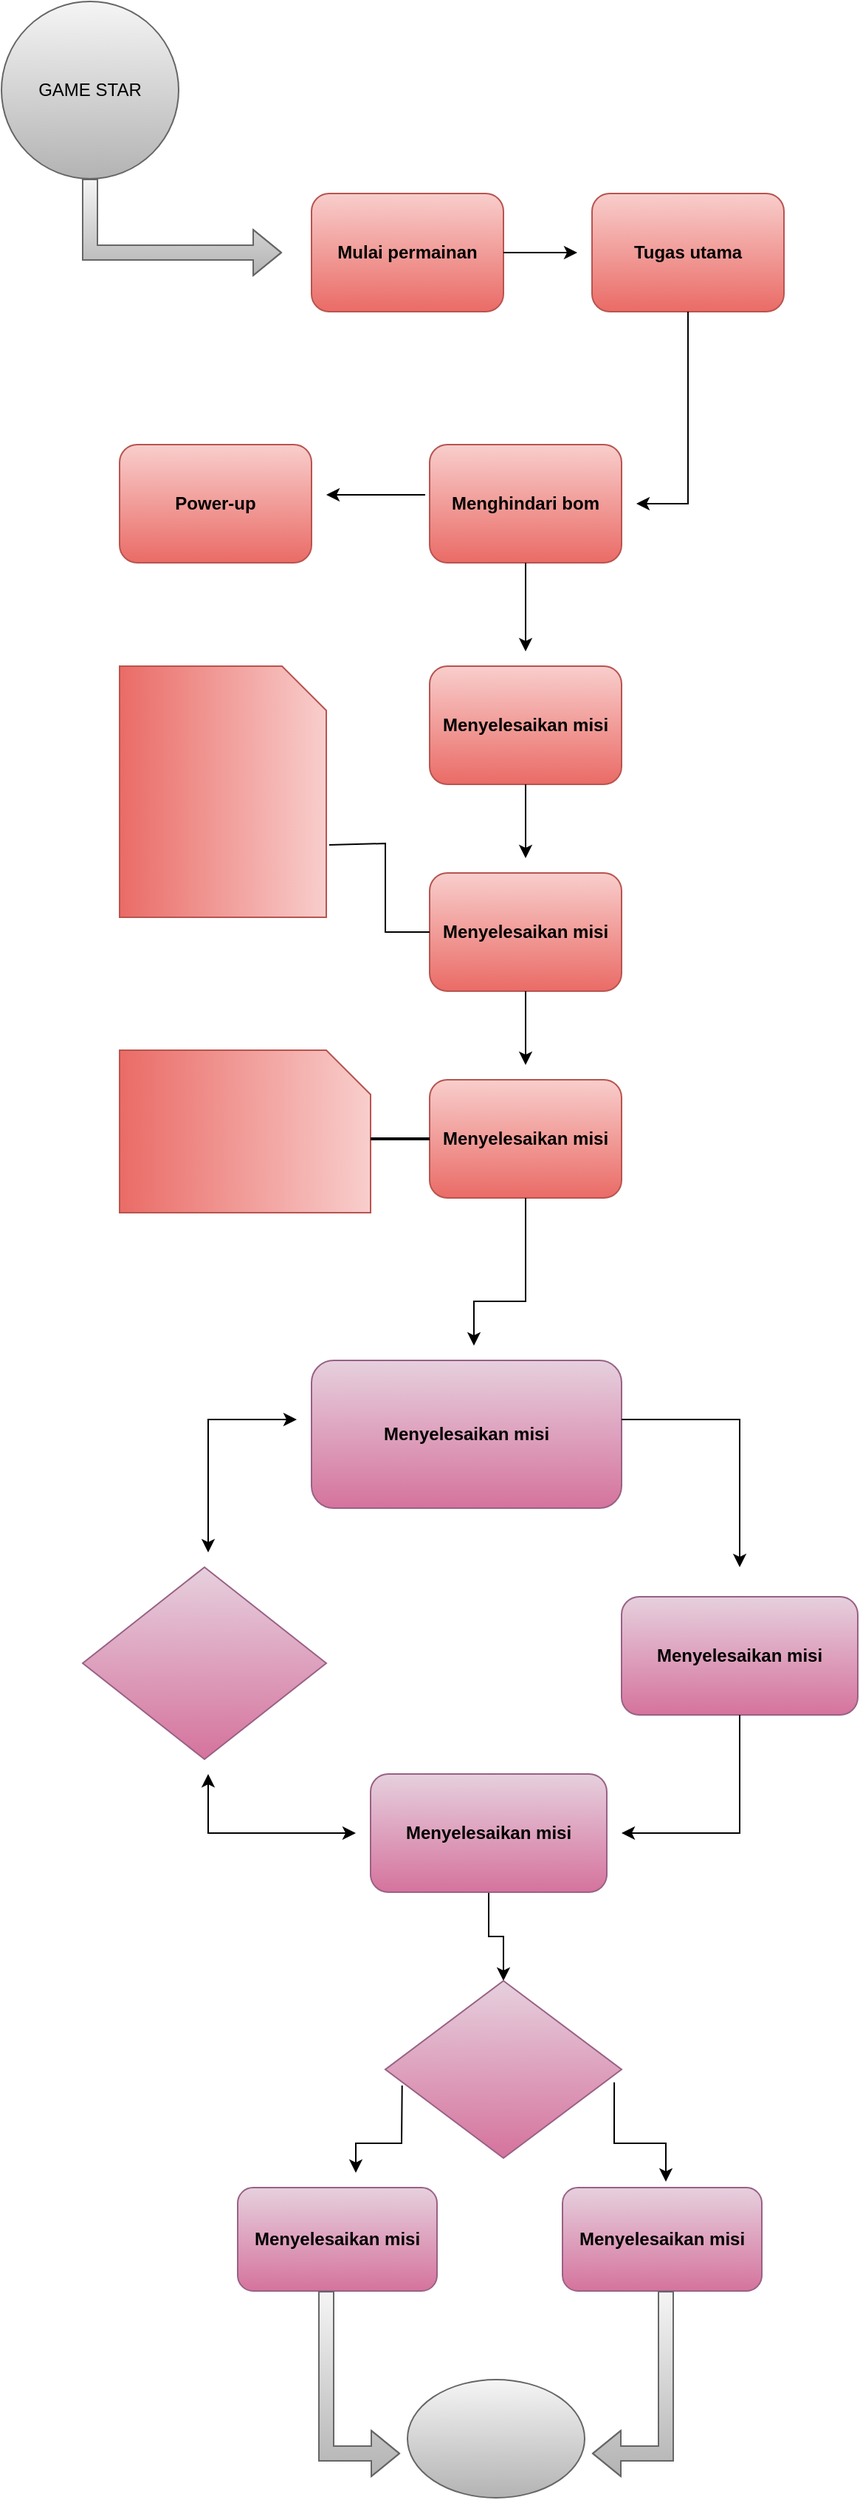 <mxfile version="24.8.3">
  <diagram name="Page-1" id="CKsb5PUo-rdUgzwquD4P">
    <mxGraphModel dx="1434" dy="772" grid="1" gridSize="10" guides="1" tooltips="1" connect="1" arrows="1" fold="1" page="1" pageScale="1" pageWidth="850" pageHeight="1100" math="0" shadow="0">
      <root>
        <mxCell id="0" />
        <mxCell id="1" parent="0" />
        <mxCell id="Oc3Pf9WNAxj913DMyhu0-2" value="GAME STAR" style="ellipse;whiteSpace=wrap;html=1;aspect=fixed;fillColor=#f5f5f5;gradientColor=#b3b3b3;strokeColor=#666666;" vertex="1" parent="1">
          <mxGeometry x="100" y="120" width="120" height="120" as="geometry" />
        </mxCell>
        <mxCell id="Oc3Pf9WNAxj913DMyhu0-5" value="" style="shape=flexArrow;endArrow=classic;html=1;rounded=0;strokeColor=#666666;fillColor=#f5f5f5;gradientColor=#b3b3b3;" edge="1" parent="1">
          <mxGeometry width="50" height="50" relative="1" as="geometry">
            <mxPoint x="160" y="240" as="sourcePoint" />
            <mxPoint x="290" y="290" as="targetPoint" />
            <Array as="points">
              <mxPoint x="160" y="290" />
            </Array>
          </mxGeometry>
        </mxCell>
        <mxCell id="Oc3Pf9WNAxj913DMyhu0-6" value="&lt;b style=&quot;&quot;&gt;&lt;font style=&quot;font-size: 12px;&quot;&gt;Mulai permainan&lt;/font&gt;&lt;/b&gt;" style="rounded=1;whiteSpace=wrap;html=1;fillColor=#f8cecc;gradientColor=#ea6b66;strokeColor=#b85450;align=center;" vertex="1" parent="1">
          <mxGeometry x="310" y="250" width="130" height="80" as="geometry" />
        </mxCell>
        <mxCell id="Oc3Pf9WNAxj913DMyhu0-8" value="&lt;b&gt;Tugas utama&lt;/b&gt;" style="rounded=1;whiteSpace=wrap;html=1;fillColor=#f8cecc;strokeColor=#b85450;gradientColor=#ea6b66;" vertex="1" parent="1">
          <mxGeometry x="500" y="250" width="130" height="80" as="geometry" />
        </mxCell>
        <mxCell id="Oc3Pf9WNAxj913DMyhu0-13" value="" style="endArrow=classic;html=1;rounded=0;exitX=1;exitY=0.5;exitDx=0;exitDy=0;" edge="1" parent="1" source="Oc3Pf9WNAxj913DMyhu0-6">
          <mxGeometry width="50" height="50" relative="1" as="geometry">
            <mxPoint x="400" y="420" as="sourcePoint" />
            <mxPoint x="490" y="290" as="targetPoint" />
          </mxGeometry>
        </mxCell>
        <mxCell id="Oc3Pf9WNAxj913DMyhu0-14" value="" style="endArrow=classic;html=1;rounded=0;exitX=0.5;exitY=1;exitDx=0;exitDy=0;" edge="1" parent="1" source="Oc3Pf9WNAxj913DMyhu0-8">
          <mxGeometry width="50" height="50" relative="1" as="geometry">
            <mxPoint x="400" y="420" as="sourcePoint" />
            <mxPoint x="530" y="460" as="targetPoint" />
            <Array as="points">
              <mxPoint x="565" y="460" />
            </Array>
          </mxGeometry>
        </mxCell>
        <mxCell id="Oc3Pf9WNAxj913DMyhu0-16" value="&lt;b&gt;Menghindari bom&lt;/b&gt;" style="rounded=1;whiteSpace=wrap;html=1;fillColor=#f8cecc;gradientColor=#ea6b66;strokeColor=#b85450;" vertex="1" parent="1">
          <mxGeometry x="390" y="420" width="130" height="80" as="geometry" />
        </mxCell>
        <mxCell id="Oc3Pf9WNAxj913DMyhu0-17" value="&lt;b&gt;Power-up&lt;/b&gt;" style="rounded=1;whiteSpace=wrap;html=1;fillColor=#f8cecc;gradientColor=#ea6b66;strokeColor=#b85450;" vertex="1" parent="1">
          <mxGeometry x="180" y="420" width="130" height="80" as="geometry" />
        </mxCell>
        <mxCell id="Oc3Pf9WNAxj913DMyhu0-18" value="" style="endArrow=classic;html=1;rounded=0;exitX=-0.023;exitY=0.425;exitDx=0;exitDy=0;exitPerimeter=0;" edge="1" parent="1" source="Oc3Pf9WNAxj913DMyhu0-16">
          <mxGeometry width="50" height="50" relative="1" as="geometry">
            <mxPoint x="400" y="420" as="sourcePoint" />
            <mxPoint x="320" y="454" as="targetPoint" />
          </mxGeometry>
        </mxCell>
        <mxCell id="Oc3Pf9WNAxj913DMyhu0-20" value="" style="endArrow=classic;html=1;rounded=0;exitX=0.5;exitY=1;exitDx=0;exitDy=0;" edge="1" parent="1" source="Oc3Pf9WNAxj913DMyhu0-16">
          <mxGeometry width="50" height="50" relative="1" as="geometry">
            <mxPoint x="400" y="420" as="sourcePoint" />
            <mxPoint x="455" y="560" as="targetPoint" />
          </mxGeometry>
        </mxCell>
        <mxCell id="Oc3Pf9WNAxj913DMyhu0-21" value="&lt;b&gt;Menyelesaikan misi&lt;/b&gt;" style="rounded=1;whiteSpace=wrap;html=1;fillColor=#f8cecc;gradientColor=#ea6b66;strokeColor=#b85450;" vertex="1" parent="1">
          <mxGeometry x="390" y="570" width="130" height="80" as="geometry" />
        </mxCell>
        <mxCell id="Oc3Pf9WNAxj913DMyhu0-25" value="" style="endArrow=classic;html=1;rounded=0;exitX=0.5;exitY=1;exitDx=0;exitDy=0;" edge="1" parent="1" source="Oc3Pf9WNAxj913DMyhu0-21">
          <mxGeometry width="50" height="50" relative="1" as="geometry">
            <mxPoint x="400" y="910" as="sourcePoint" />
            <mxPoint x="455" y="700" as="targetPoint" />
          </mxGeometry>
        </mxCell>
        <mxCell id="Oc3Pf9WNAxj913DMyhu0-33" value="" style="shape=card;whiteSpace=wrap;html=1;fillColor=#f8cecc;gradientColor=#ea6b66;strokeColor=#b85450;direction=south;" vertex="1" parent="1">
          <mxGeometry x="180" y="570" width="140" height="170" as="geometry" />
        </mxCell>
        <mxCell id="Oc3Pf9WNAxj913DMyhu0-36" value="&lt;b&gt;Menyelesaikan misi&lt;/b&gt;" style="rounded=1;whiteSpace=wrap;html=1;fillColor=#f8cecc;gradientColor=#ea6b66;strokeColor=#b85450;" vertex="1" parent="1">
          <mxGeometry x="390" y="710" width="130" height="80" as="geometry" />
        </mxCell>
        <mxCell id="Oc3Pf9WNAxj913DMyhu0-37" value="&lt;b&gt;Menyelesaikan misi&lt;/b&gt;" style="rounded=1;whiteSpace=wrap;html=1;fillColor=#f8cecc;gradientColor=#ea6b66;strokeColor=#b85450;" vertex="1" parent="1">
          <mxGeometry x="390" y="850" width="130" height="80" as="geometry" />
        </mxCell>
        <mxCell id="Oc3Pf9WNAxj913DMyhu0-40" value="" style="endArrow=classic;html=1;rounded=0;exitX=0.5;exitY=1;exitDx=0;exitDy=0;" edge="1" parent="1" source="Oc3Pf9WNAxj913DMyhu0-36">
          <mxGeometry width="50" height="50" relative="1" as="geometry">
            <mxPoint x="400" y="990" as="sourcePoint" />
            <mxPoint x="455" y="840" as="targetPoint" />
          </mxGeometry>
        </mxCell>
        <mxCell id="Oc3Pf9WNAxj913DMyhu0-41" value="" style="shape=card;whiteSpace=wrap;html=1;fillColor=#f8cecc;gradientColor=#ea6b66;strokeColor=#b85450;direction=south;" vertex="1" parent="1">
          <mxGeometry x="180" y="830" width="170" height="110" as="geometry" />
        </mxCell>
        <mxCell id="Oc3Pf9WNAxj913DMyhu0-43" value="" style="endArrow=none;html=1;rounded=0;exitX=0.712;exitY=-0.014;exitDx=0;exitDy=0;exitPerimeter=0;entryX=0;entryY=0.5;entryDx=0;entryDy=0;" edge="1" parent="1" source="Oc3Pf9WNAxj913DMyhu0-33" target="Oc3Pf9WNAxj913DMyhu0-36">
          <mxGeometry width="50" height="50" relative="1" as="geometry">
            <mxPoint x="400" y="820" as="sourcePoint" />
            <mxPoint x="370" y="760" as="targetPoint" />
            <Array as="points">
              <mxPoint x="360" y="690" />
              <mxPoint x="360" y="750" />
            </Array>
          </mxGeometry>
        </mxCell>
        <mxCell id="Oc3Pf9WNAxj913DMyhu0-45" value="" style="line;strokeWidth=2;html=1;" vertex="1" parent="1">
          <mxGeometry x="350" y="885" width="40" height="10" as="geometry" />
        </mxCell>
        <mxCell id="Oc3Pf9WNAxj913DMyhu0-46" value="&lt;b&gt;Menyelesaikan misi&lt;/b&gt;" style="rounded=1;whiteSpace=wrap;html=1;fillColor=#e6d0de;gradientColor=#d5739d;strokeColor=#996185;" vertex="1" parent="1">
          <mxGeometry x="310" y="1040" width="210" height="100" as="geometry" />
        </mxCell>
        <mxCell id="Oc3Pf9WNAxj913DMyhu0-47" value="" style="endArrow=classic;html=1;rounded=0;exitX=0.5;exitY=1;exitDx=0;exitDy=0;" edge="1" parent="1" source="Oc3Pf9WNAxj913DMyhu0-37">
          <mxGeometry width="50" height="50" relative="1" as="geometry">
            <mxPoint x="400" y="1160" as="sourcePoint" />
            <mxPoint x="420" y="1030" as="targetPoint" />
            <Array as="points">
              <mxPoint x="455" y="1000" />
              <mxPoint x="420" y="1000" />
            </Array>
          </mxGeometry>
        </mxCell>
        <mxCell id="Oc3Pf9WNAxj913DMyhu0-48" value="&lt;b&gt;Menyelesaikan misi&lt;/b&gt;" style="rounded=1;whiteSpace=wrap;html=1;fillColor=#e6d0de;gradientColor=#d5739d;strokeColor=#996185;" vertex="1" parent="1">
          <mxGeometry x="520" y="1200" width="160" height="80" as="geometry" />
        </mxCell>
        <mxCell id="Oc3Pf9WNAxj913DMyhu0-66" value="" style="edgeStyle=orthogonalEdgeStyle;rounded=0;orthogonalLoop=1;jettySize=auto;html=1;" edge="1" parent="1" source="Oc3Pf9WNAxj913DMyhu0-49" target="Oc3Pf9WNAxj913DMyhu0-51">
          <mxGeometry relative="1" as="geometry" />
        </mxCell>
        <mxCell id="Oc3Pf9WNAxj913DMyhu0-49" value="&lt;b&gt;Menyelesaikan misi&lt;/b&gt;" style="rounded=1;whiteSpace=wrap;html=1;fillColor=#e6d0de;gradientColor=#d5739d;strokeColor=#996185;" vertex="1" parent="1">
          <mxGeometry x="350" y="1320" width="160" height="80" as="geometry" />
        </mxCell>
        <mxCell id="Oc3Pf9WNAxj913DMyhu0-50" value="" style="rhombus;whiteSpace=wrap;html=1;fillColor=#e6d0de;gradientColor=#d5739d;strokeColor=#996185;" vertex="1" parent="1">
          <mxGeometry x="155" y="1180" width="165" height="130" as="geometry" />
        </mxCell>
        <mxCell id="Oc3Pf9WNAxj913DMyhu0-51" value="" style="rhombus;whiteSpace=wrap;html=1;fillColor=#e6d0de;gradientColor=#d5739d;strokeColor=#996185;" vertex="1" parent="1">
          <mxGeometry x="360" y="1460" width="160" height="120" as="geometry" />
        </mxCell>
        <mxCell id="Oc3Pf9WNAxj913DMyhu0-52" value="&lt;b&gt;Menyelesaikan misi&lt;/b&gt;" style="rounded=1;whiteSpace=wrap;html=1;fillColor=#e6d0de;gradientColor=#d5739d;strokeColor=#996185;" vertex="1" parent="1">
          <mxGeometry x="480" y="1600" width="135" height="70" as="geometry" />
        </mxCell>
        <mxCell id="Oc3Pf9WNAxj913DMyhu0-53" value="&lt;b&gt;Menyelesaikan misi&lt;/b&gt;" style="rounded=1;whiteSpace=wrap;html=1;fillColor=#e6d0de;gradientColor=#d5739d;strokeColor=#996185;" vertex="1" parent="1">
          <mxGeometry x="260" y="1600" width="135" height="70" as="geometry" />
        </mxCell>
        <mxCell id="Oc3Pf9WNAxj913DMyhu0-54" value="" style="ellipse;whiteSpace=wrap;html=1;fillColor=#f5f5f5;gradientColor=#b3b3b3;strokeColor=#666666;" vertex="1" parent="1">
          <mxGeometry x="375" y="1730" width="120" height="80" as="geometry" />
        </mxCell>
        <mxCell id="Oc3Pf9WNAxj913DMyhu0-56" value="" style="shape=flexArrow;endArrow=classic;html=1;rounded=0;fillColor=#f5f5f5;gradientColor=#b3b3b3;strokeColor=#666666;" edge="1" parent="1">
          <mxGeometry width="50" height="50" relative="1" as="geometry">
            <mxPoint x="550" y="1670" as="sourcePoint" />
            <mxPoint x="500" y="1780" as="targetPoint" />
            <Array as="points">
              <mxPoint x="550" y="1780" />
            </Array>
          </mxGeometry>
        </mxCell>
        <mxCell id="Oc3Pf9WNAxj913DMyhu0-57" value="" style="shape=flexArrow;endArrow=classic;html=1;rounded=0;fillColor=#f5f5f5;gradientColor=#b3b3b3;strokeColor=#666666;" edge="1" parent="1">
          <mxGeometry width="50" height="50" relative="1" as="geometry">
            <mxPoint x="320" y="1670" as="sourcePoint" />
            <mxPoint x="370" y="1780" as="targetPoint" />
            <Array as="points">
              <mxPoint x="320" y="1780" />
            </Array>
          </mxGeometry>
        </mxCell>
        <mxCell id="Oc3Pf9WNAxj913DMyhu0-62" value="" style="endArrow=classic;html=1;rounded=0;exitX=0.071;exitY=0.591;exitDx=0;exitDy=0;exitPerimeter=0;" edge="1" parent="1" source="Oc3Pf9WNAxj913DMyhu0-51">
          <mxGeometry width="50" height="50" relative="1" as="geometry">
            <mxPoint x="400" y="1610" as="sourcePoint" />
            <mxPoint x="340" y="1590" as="targetPoint" />
            <Array as="points">
              <mxPoint x="371" y="1570" />
              <mxPoint x="340" y="1570" />
            </Array>
          </mxGeometry>
        </mxCell>
        <mxCell id="Oc3Pf9WNAxj913DMyhu0-64" value="" style="endArrow=classic;html=1;rounded=0;exitX=0.969;exitY=0.573;exitDx=0;exitDy=0;exitPerimeter=0;" edge="1" parent="1" source="Oc3Pf9WNAxj913DMyhu0-51">
          <mxGeometry width="50" height="50" relative="1" as="geometry">
            <mxPoint x="530" y="1540" as="sourcePoint" />
            <mxPoint x="550" y="1596" as="targetPoint" />
            <Array as="points">
              <mxPoint x="515" y="1570" />
              <mxPoint x="550" y="1570" />
            </Array>
          </mxGeometry>
        </mxCell>
        <mxCell id="Oc3Pf9WNAxj913DMyhu0-67" value="" style="endArrow=classic;html=1;rounded=0;" edge="1" parent="1">
          <mxGeometry width="50" height="50" relative="1" as="geometry">
            <mxPoint x="520" y="1080" as="sourcePoint" />
            <mxPoint x="600" y="1180" as="targetPoint" />
            <Array as="points">
              <mxPoint x="600" y="1080" />
            </Array>
          </mxGeometry>
        </mxCell>
        <mxCell id="Oc3Pf9WNAxj913DMyhu0-68" value="" style="endArrow=classic;html=1;rounded=0;exitX=0.5;exitY=1;exitDx=0;exitDy=0;" edge="1" parent="1" source="Oc3Pf9WNAxj913DMyhu0-48">
          <mxGeometry width="50" height="50" relative="1" as="geometry">
            <mxPoint x="400" y="1280" as="sourcePoint" />
            <mxPoint x="520" y="1360" as="targetPoint" />
            <Array as="points">
              <mxPoint x="600" y="1360" />
            </Array>
          </mxGeometry>
        </mxCell>
        <mxCell id="Oc3Pf9WNAxj913DMyhu0-70" value="" style="endArrow=classic;startArrow=classic;html=1;rounded=0;" edge="1" parent="1">
          <mxGeometry width="50" height="50" relative="1" as="geometry">
            <mxPoint x="240" y="1170" as="sourcePoint" />
            <mxPoint x="300" y="1080" as="targetPoint" />
            <Array as="points">
              <mxPoint x="240" y="1080" />
            </Array>
          </mxGeometry>
        </mxCell>
        <mxCell id="Oc3Pf9WNAxj913DMyhu0-72" value="" style="endArrow=classic;startArrow=classic;html=1;rounded=0;" edge="1" parent="1">
          <mxGeometry width="50" height="50" relative="1" as="geometry">
            <mxPoint x="240" y="1320" as="sourcePoint" />
            <mxPoint x="340" y="1360" as="targetPoint" />
            <Array as="points">
              <mxPoint x="240" y="1360" />
            </Array>
          </mxGeometry>
        </mxCell>
      </root>
    </mxGraphModel>
  </diagram>
</mxfile>
